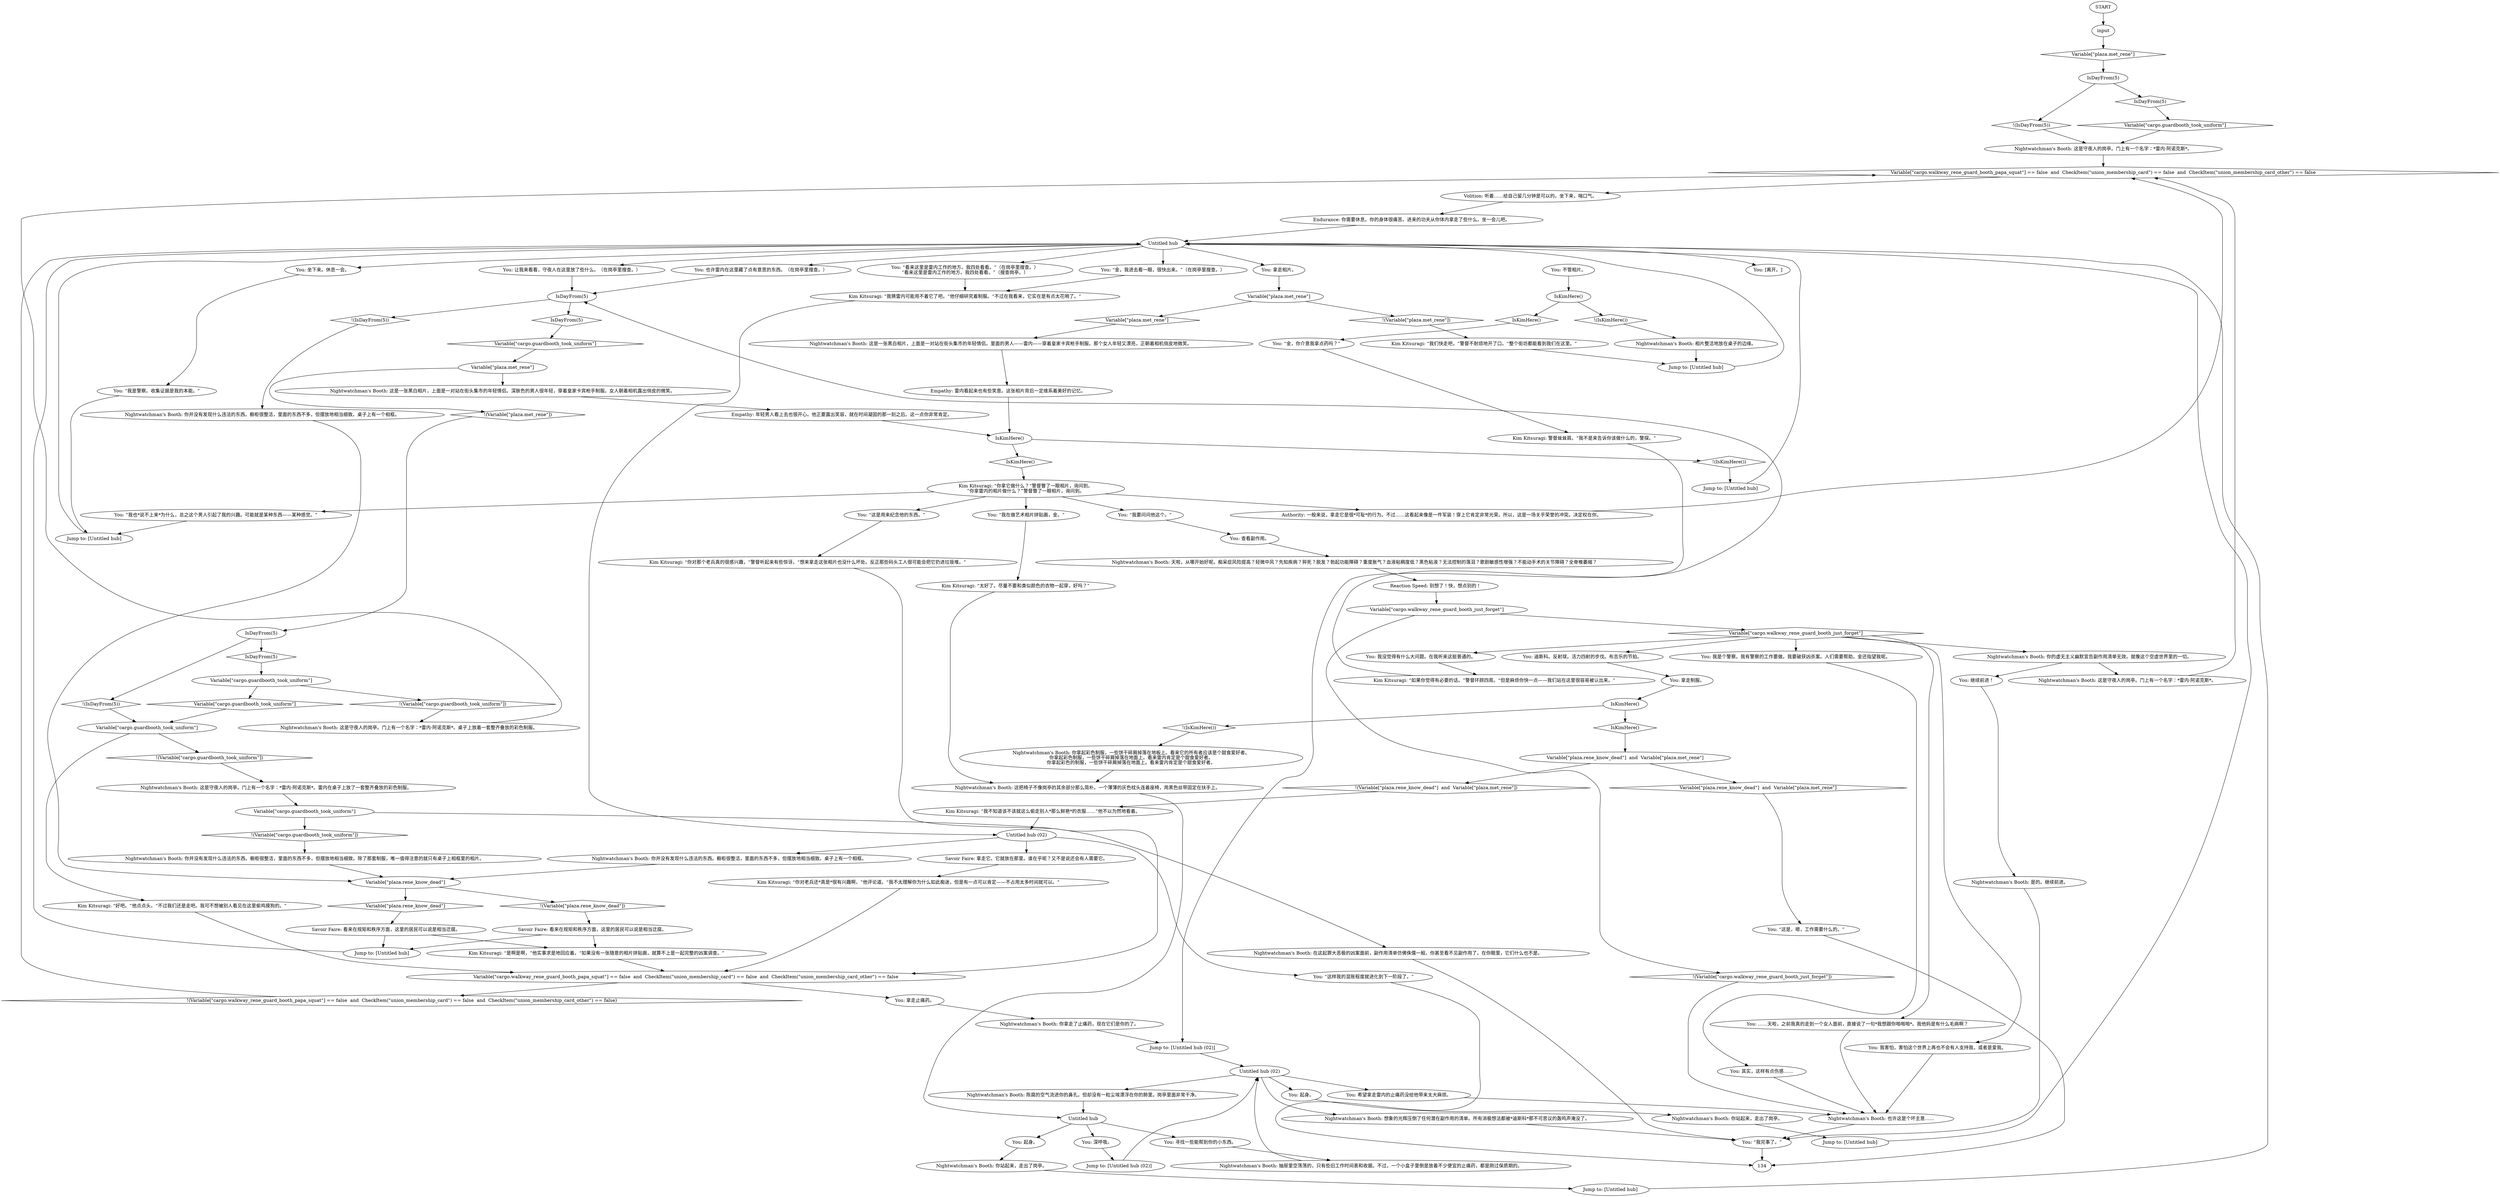 # CARGO / NIGHT WATCHMAN BOOTH
# René's booth dialogue shall be in here
# ==================================================
digraph G {
	  0 [label="START"];
	  1 [label="input"];
	  2 [label="Nightwatchman's Booth: 抽屉里空荡荡的，只有些旧工作时间表和收据。不过，一个小盒子里倒是放着不少便宜的止痛药，都是刚过保质期的。"];
	  3 [label="Untitled hub"];
	  4 [label="Variable[\"cargo.walkway_rene_guard_booth_just_forget\"]"];
	  5 [label="Variable[\"cargo.walkway_rene_guard_booth_just_forget\"]", shape=diamond];
	  6 [label="!(Variable[\"cargo.walkway_rene_guard_booth_just_forget\"])", shape=diamond];
	  7 [label="Jump to: [Untitled hub]"];
	  8 [label="Nightwatchman's Booth: 你并没有发现什么违法的东西。橱柜很整洁，里面的东西不多，但摆放地相当细致。桌子上有一个相框。"];
	  9 [label="You: “这是用来纪念他的东西。”"];
	  10 [label="Nightwatchman's Booth: 这是守夜人的岗亭。门上有一个名字：*雷内·阿诺克斯*。桌子上放着一套整齐叠放的彩色制服。"];
	  11 [label="Variable[\"plaza.met_rene\"]"];
	  12 [label="Variable[\"plaza.met_rene\"]", shape=diamond];
	  13 [label="!(Variable[\"plaza.met_rene\"])", shape=diamond];
	  14 [label="Empathy: 雷内看起来也有些笑意。这张相片背后一定维系着美好的记忆。"];
	  15 [label="Nightwatchman's Booth: 天啦，从哪开始好呢。痴呆症风险提高？轻微中风？先知疾病？猝死？脱发？勃起功能障碍？重度胀气？血液粘稠度低？黑色粘液？无法控制的落泪？歌剧敏感性增强？不能动手术的关节障碍？全脊椎萎缩？"];
	  16 [label="IsDayFrom(5)"];
	  17 [label="IsDayFrom(5)", shape=diamond];
	  18 [label="!(IsDayFrom(5))", shape=diamond];
	  19 [label="Untitled hub (02)"];
	  20 [label="Jump to: [Untitled hub]"];
	  21 [label="Kim Kitsuragi: 警督耸耸肩。“我不是来告诉你该做什么的，警探。”"];
	  22 [label="IsDayFrom(5)"];
	  23 [label="IsDayFrom(5)", shape=diamond];
	  24 [label="!(IsDayFrom(5))", shape=diamond];
	  25 [label="Savoir Faire: 看来在规矩和秩序方面，这里的居民可以说是相当迂腐。"];
	  26 [label="Variable[\"plaza.rene_know_dead\"]"];
	  27 [label="Variable[\"plaza.rene_know_dead\"]", shape=diamond];
	  28 [label="!(Variable[\"plaza.rene_know_dead\"])", shape=diamond];
	  29 [label="Empathy: 年轻男人看上去也很开心。他正要露出笑容，就在时间凝固的那一刻之后。这一点你非常肯定。"];
	  30 [label="You: 坐下来。休息一会。"];
	  31 [label="You: 深呼吸。"];
	  32 [label="Nightwatchman's Booth: 你站起来，走出了岗亭。"];
	  33 [label="Nightwatchman's Booth: 你站起来，走出了岗亭。"];
	  34 [label="Savoir Faire: 看来在规矩和秩序方面，这里的居民可以说是相当迂腐。"];
	  35 [label="Kim Kitsuragi: “你对那个老兵真的很感兴趣，”警督听起来有些惊讶。“想来拿走这张相片也没什么坏处。反正那些码头工人很可能会把它扔进垃圾堆。”"];
	  36 [label="You: 我没觉得有什么大问题。在我听来这挺普通的。"];
	  37 [label="You: 我是个警察。我有警察的工作要做。我要破获凶杀案。人们需要帮助。金还指望我呢。"];
	  38 [label="Nightwatchman's Booth: 这是守夜人的岗亭。门上有一个名字：*雷内·阿诺克斯*。雷内在桌子上放了一套整齐叠放的彩色制服。"];
	  39 [label="Nightwatchman's Booth: 你并没有发现什么违法的东西。橱柜很整洁，里面的东西不多，但摆放地相当细致。除了那套制服，唯一值得注意的就只有桌子上相框里的相片。"];
	  40 [label="Nightwatchman's Booth: 你拿起彩色制服，一些饼干碎屑掉落在地板上。看来它的所有者应该是个甜食爱好者。\n你拿起彩色制服，一些饼干碎屑掉落在地面上。看来雷内肯定是个甜食爱好者。\n你拿起彩色的制服，一些饼干碎屑掉落在地面上。看来雷内肯定是个甜食爱好者。"];
	  41 [label="Nightwatchman's Booth: 这是一张黑白相片，上面是一对站在街头集市的年轻情侣。里面的男人——雷内——穿着皇家卡宾枪手制服。那个女人年轻又漂亮，正朝着相机俏皮地微笑。"];
	  42 [label="You: “我要问问他这个。”"];
	  43 [label="Volition: 听着……给自己留几分钟是可以的。坐下来，喘口气。"];
	  44 [label="You: 迪斯科。反射球。活力四射的步伐。布吉乐的节拍。"];
	  45 [label="Nightwatchman's Booth: 这是守夜人的岗亭。门上有一个名字：*雷内·阿诺克斯*。"];
	  46 [label="You: 也许雷内在这里藏了点有意思的东西。（在岗亭里搜查。）"];
	  47 [label="You: [离开。]"];
	  48 [label="Variable[\"plaza.rene_know_dead\"]  and  Variable[\"plaza.met_rene\"]"];
	  49 [label="Variable[\"plaza.rene_know_dead\"]  and  Variable[\"plaza.met_rene\"]", shape=diamond];
	  50 [label="!(Variable[\"plaza.rene_know_dead\"]  and  Variable[\"plaza.met_rene\"])", shape=diamond];
	  51 [label="IsDayFrom(5)"];
	  52 [label="IsDayFrom(5)", shape=diamond];
	  53 [label="!(IsDayFrom(5))", shape=diamond];
	  54 [label="Endurance: 你需要休息。你的身体很痛苦。进来的功夫从你体内拿走了些什么。坐一会儿吧。"];
	  55 [label="You: 起身。"];
	  56 [label="Nightwatchman's Booth: 也许这是个坏主意……"];
	  57 [label="Untitled hub (02)"];
	  58 [label="Nightwatchman's Booth: 是的。继续前进。"];
	  59 [label="IsKimHere()"];
	  60 [label="IsKimHere()", shape=diamond];
	  61 [label="!(IsKimHere())", shape=diamond];
	  62 [label="Nightwatchman's Booth: 相片整洁地放在桌子的边缘。"];
	  63 [label="IsKimHere()"];
	  64 [label="IsKimHere()", shape=diamond];
	  65 [label="!(IsKimHere())", shape=diamond];
	  66 [label="Kim Kitsuragi: “你拿它做什么？”警督瞥了一眼相片，询问到。\n“你拿雷内的相片做什么？”警督瞥了一眼相片，询问到。"];
	  67 [label="Jump to: [Untitled hub]"];
	  68 [label="Kim Kitsuragi: “我不知道该不该就这么偷走别人*那么鲜艳*的衣服……”他不以为然地看着。"];
	  69 [label="You: “这样我的混账程度就进化到下一阶段了。”"];
	  70 [label="Reaction Speed: 别想了！快，想点别的！"];
	  71 [label="You: ……天啦，之前我真的走到一个女人面前，直接说了一句*我想跟你啪啪啪*。我他妈是有什么毛病啊？"];
	  72 [label="You: 起身。"];
	  73 [label="Untitled hub"];
	  74 [label="You: “金，我进去看一眼，很快出来。”（在岗亭里搜查。）"];
	  75 [label="You: 寻找一些能帮到你的小东西。"];
	  76 [label="Jump to: [Untitled hub (02)]"];
	  77 [label="You: 让我来看看，守夜人在这里放了些什么。（在岗亭里搜查。）"];
	  78 [label="IsKimHere()"];
	  79 [label="IsKimHere()", shape=diamond];
	  80 [label="!(IsKimHere())", shape=diamond];
	  81 [label="Variable[\"cargo.guardbooth_took_uniform\"]"];
	  82 [label="Variable[\"cargo.guardbooth_took_uniform\"]", shape=diamond];
	  83 [label="!(Variable[\"cargo.guardbooth_took_uniform\"])", shape=diamond];
	  84 [label="You: “我在做艺术相片拼贴画，金。”"];
	  85 [label="Nightwatchman's Booth: 你拿走了止痛药，现在它们是你的了。"];
	  86 [label="You: 继续前进！"];
	  87 [label="Jump to: [Untitled hub]"];
	  88 [label="You: “看来这里是雷内工作的地方。我四处看看。”（在岗亭里搜查。）\n“看来这里是雷内工作的地方。我四处看看。”（搜查岗亭。）"];
	  89 [label="You: 不管相片。"];
	  90 [label="Jump to: [Untitled hub]"];
	  91 [label="Variable[\"cargo.walkway_rene_guard_booth_papa_squat\"] == false  and  CheckItem(\"union_membership_card\") == false  and  CheckItem(\"union_membership_card_other\") == false"];
	  92 [label="Variable[\"cargo.walkway_rene_guard_booth_papa_squat\"] == false  and  CheckItem(\"union_membership_card\") == false  and  CheckItem(\"union_membership_card_other\") == false", shape=diamond];
	  93 [label="!(Variable[\"cargo.walkway_rene_guard_booth_papa_squat\"] == false  and  CheckItem(\"union_membership_card\") == false  and  CheckItem(\"union_membership_card_other\") == false)", shape=diamond];
	  94 [label="You: 拿走止痛药。"];
	  95 [label="Nightwatchman's Booth: 陈腐的空气流进你的鼻孔。但却没有一粒尘埃漂浮在你的肺里。岗亭里面非常干净。"];
	  96 [label="Jump to: [Untitled hub (02)]"];
	  97 [label="You: “我完事了。”"];
	  98 [label="Nightwatchman's Booth: 你并没有发现什么违法的东西。橱柜很整洁，里面的东西不多，但摆放地相当细致。桌子上有一个相框。"];
	  99 [label="Variable[\"plaza.met_rene\"]"];
	  100 [label="Variable[\"plaza.met_rene\"]", shape=diamond];
	  101 [label="!(Variable[\"plaza.met_rene\"])", shape=diamond];
	  102 [label="Nightwatchman's Booth: 这是一张黑白相片，上面是一对站在街头集市的年轻情侣。深肤色的男人很年轻，穿着皇家卡宾枪手制服。女人朝着相机露出俏皮的微笑。"];
	  103 [label="Kim Kitsuragi: “我们快走吧，”警督不耐烦地开了口。“整个街坊都能看到我们在这里。”"];
	  104 [label="You: “金，你介意我拿点药吗？”"];
	  105 [label="You: 希望拿走雷内的止痛药没给他带来太大麻烦。"];
	  106 [label="You: 我害怕，害怕这个世界上再也不会有人支持我，或者是爱我。"];
	  107 [label="Nightwatchman's Booth: 你的虚无主义幽默宣告副作用清单无效。就像这个空虚世界里的一切。"];
	  108 [label="Kim Kitsuragi: “如果你觉得有必要的话。”警督环顾四周。“但是麻烦你快一点——我们站在这里很容易被认出来。”"];
	  109 [label="Kim Kitsuragi: “我猜雷内可能用不着它了吧。”他仔细研究着制服。“不过在我看来，它实在是有点太花哨了。”"];
	  110 [label="You: “这是，嗯，工作需要什么的。”"];
	  111 [label="Savoir Faire: 拿走它。它就放在那里。谁在乎呢？又不是说还会有人需要它。"];
	  112 [label="Variable[\"cargo.guardbooth_took_uniform\"]"];
	  113 [label="Variable[\"cargo.guardbooth_took_uniform\"]", shape=diamond];
	  114 [label="!(Variable[\"cargo.guardbooth_took_uniform\"])", shape=diamond];
	  115 [label="Nightwatchman's Booth: 在这起罪大恶极的凶案面前，副作用清单仿佛侏儒一般。你甚至看不见副作用了。在你眼里，它们什么也不是。"];
	  116 [label="You: 其实，这样有点伤感……"];
	  117 [label="Nightwatchman's Booth: 这是守夜人的岗亭。门上有一个名字：*雷内·阿诺克斯*。"];
	  118 [label="Variable[\"cargo.guardbooth_took_uniform\"]"];
	  119 [label="Variable[\"cargo.guardbooth_took_uniform\"]", shape=diamond];
	  120 [label="!(Variable[\"cargo.guardbooth_took_uniform\"])", shape=diamond];
	  121 [label="Kim Kitsuragi: “好吧。”他点点头。“不过我们还是走吧。我可不想被别人看见在这里偷鸡摸狗的。”"];
	  122 [label="Jump to: [Untitled hub]"];
	  123 [label="Nightwatchman's Booth: 这把椅子不像岗亭的其余部分那么简朴。一个薄薄的灰色枕头连着座椅，用黑色丝带固定在扶手上。"];
	  124 [label="You: “我是警察。收集证据是我的本能。”"];
	  125 [label="You: “我也*说不上来*为什么，总之这个男人引起了我的兴趣。可能就是某种东西——某种感觉。”"];
	  126 [label="Authority: 一般来说，拿走它是很*可耻*的行为。不过……这看起来像是一件军装！穿上它肯定非常光荣。所以，这是一场关乎荣誉的冲突。决定权在你。"];
	  127 [label="Kim Kitsuragi: “你对老兵还*真是*很有兴趣啊，”他评论道。“我不太理解你为什么如此痴迷，但是有一点可以肯定——不占用太多时间就可以。”"];
	  128 [label="You: 查看副作用。"];
	  129 [label="Nightwatchman's Booth: 想象的光辉压倒了任何潜在副作用的清单。所有消极想法都被*迪斯科*那不可思议的轰鸣声淹没了。"];
	  130 [label="You: 拿走制服。"];
	  131 [label="You: 拿走相片。"];
	  132 [label="Kim Kitsuragi: “是啊是啊，”他实事求是地回应着。“如果没有一张随意的相片拼贴画，就算不上是一起完整的凶案调查。”"];
	  133 [label="Kim Kitsuragi: “太好了。尽量不要和类似颜色的衣物一起穿，好吗？”"];
	  0 -> 1
	  1 -> 100
	  2 -> 57
	  3 -> 75
	  3 -> 55
	  3 -> 31
	  4 -> 5
	  4 -> 6
	  5 -> 36
	  5 -> 37
	  5 -> 71
	  5 -> 106
	  5 -> 107
	  5 -> 44
	  6 -> 56
	  7 -> 73
	  8 -> 26
	  9 -> 35
	  10 -> 92
	  11 -> 12
	  11 -> 13
	  12 -> 41
	  13 -> 103
	  14 -> 63
	  15 -> 70
	  16 -> 17
	  16 -> 18
	  17 -> 119
	  18 -> 45
	  19 -> 98
	  19 -> 69
	  19 -> 111
	  20 -> 73
	  21 -> 76
	  22 -> 24
	  22 -> 23
	  23 -> 81
	  24 -> 118
	  25 -> 90
	  25 -> 132
	  26 -> 27
	  26 -> 28
	  27 -> 34
	  28 -> 25
	  29 -> 63
	  30 -> 124
	  31 -> 96
	  32 -> 20
	  33 -> 87
	  34 -> 90
	  34 -> 132
	  35 -> 91
	  36 -> 108
	  37 -> 116
	  38 -> 112
	  39 -> 26
	  40 -> 123
	  41 -> 14
	  42 -> 128
	  43 -> 54
	  44 -> 130
	  45 -> 92
	  46 -> 51
	  48 -> 49
	  48 -> 50
	  49 -> 110
	  50 -> 68
	  51 -> 52
	  51 -> 53
	  52 -> 113
	  53 -> 8
	  54 -> 73
	  55 -> 32
	  56 -> 97
	  57 -> 72
	  57 -> 105
	  57 -> 129
	  57 -> 95
	  58 -> 97
	  59 -> 60
	  59 -> 61
	  60 -> 104
	  61 -> 62
	  62 -> 7
	  63 -> 64
	  63 -> 65
	  64 -> 66
	  65 -> 67
	  66 -> 9
	  66 -> 42
	  66 -> 84
	  66 -> 125
	  66 -> 126
	  67 -> 73
	  68 -> 19
	  69 -> 134
	  70 -> 4
	  71 -> 56
	  72 -> 33
	  73 -> 131
	  73 -> 74
	  73 -> 77
	  73 -> 46
	  73 -> 47
	  73 -> 88
	  73 -> 30
	  74 -> 109
	  75 -> 2
	  76 -> 57
	  77 -> 51
	  78 -> 80
	  78 -> 79
	  79 -> 48
	  80 -> 40
	  81 -> 82
	  81 -> 83
	  82 -> 118
	  83 -> 10
	  84 -> 133
	  85 -> 76
	  86 -> 58
	  87 -> 73
	  88 -> 109
	  89 -> 59
	  90 -> 73
	  91 -> 93
	  91 -> 94
	  92 -> 43
	  93 -> 73
	  94 -> 85
	  95 -> 3
	  96 -> 57
	  97 -> 134
	  98 -> 26
	  99 -> 101
	  99 -> 102
	  100 -> 16
	  101 -> 22
	  102 -> 29
	  103 -> 7
	  104 -> 21
	  105 -> 56
	  106 -> 56
	  107 -> 117
	  107 -> 86
	  108 -> 51
	  109 -> 19
	  110 -> 134
	  111 -> 127
	  112 -> 114
	  112 -> 115
	  113 -> 99
	  114 -> 39
	  115 -> 97
	  116 -> 56
	  117 -> 92
	  118 -> 120
	  118 -> 121
	  119 -> 45
	  120 -> 38
	  121 -> 91
	  122 -> 73
	  123 -> 3
	  124 -> 122
	  125 -> 122
	  126 -> 92
	  127 -> 91
	  128 -> 15
	  129 -> 97
	  130 -> 78
	  131 -> 11
	  132 -> 91
	  133 -> 123
}

